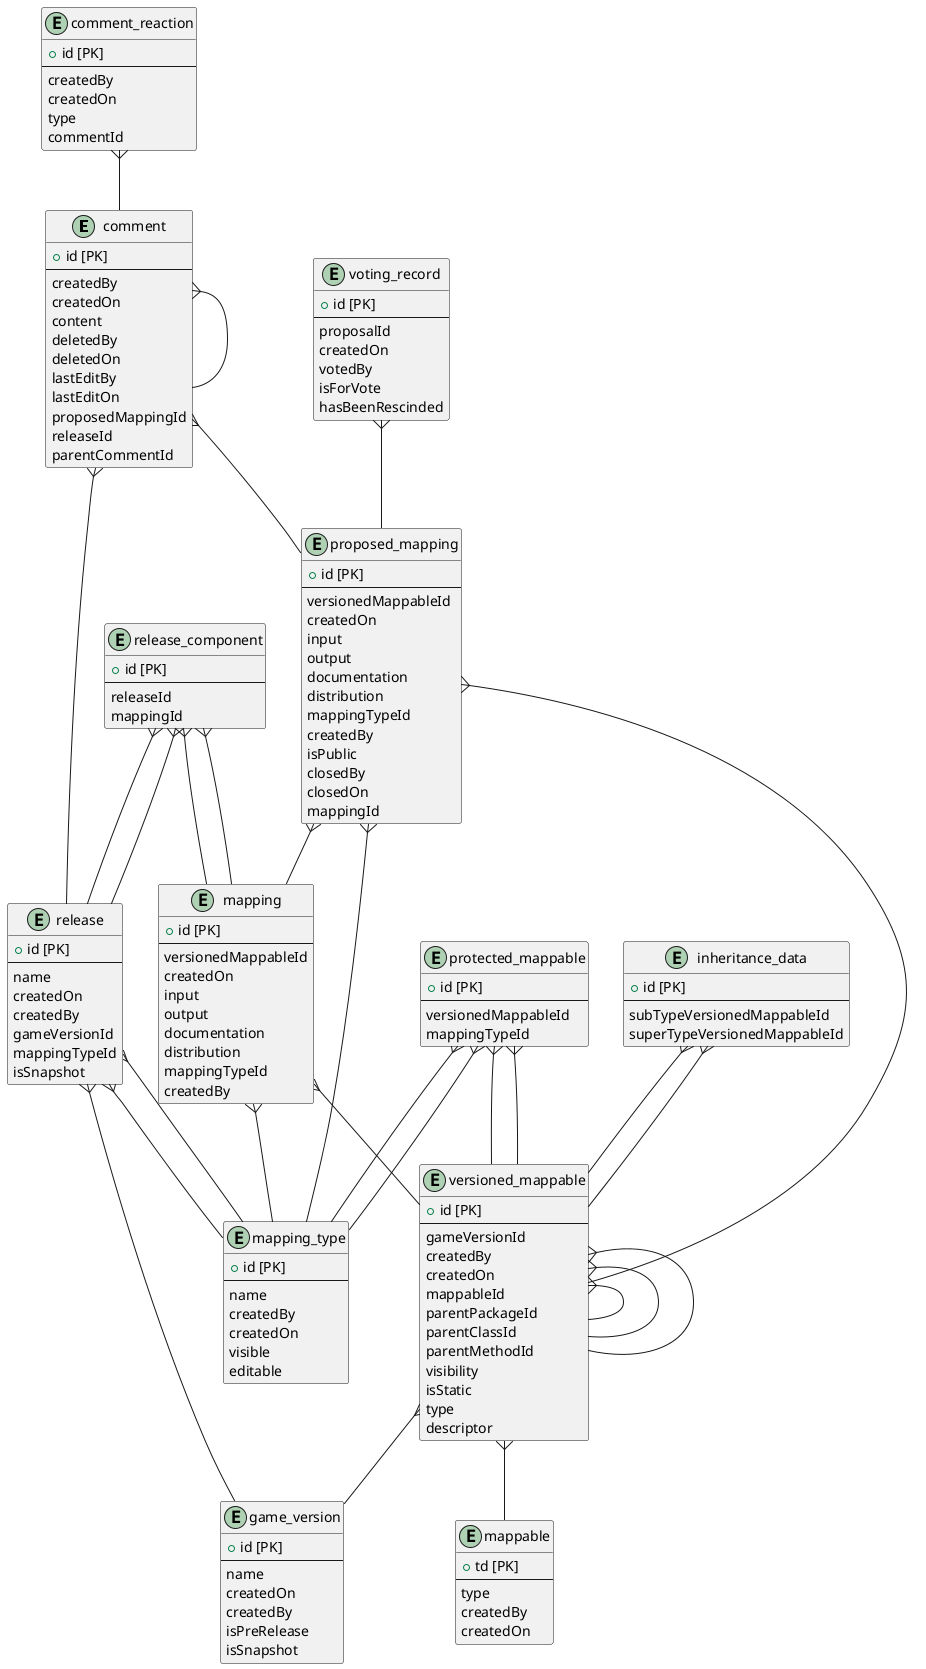 @startuml

entity "comment" {
  + id [PK]
  --
  createdBy
  createdOn
  content
  deletedBy
  deletedOn
  lastEditBy
  lastEditOn
  proposedMappingId
  releaseId
  parentCommentId
}

entity "comment_reaction" {
  + id [PK]
  --
  createdBy
  createdOn
  type
  commentId
}

entity "game_version" {
  + id [PK]
  --
  name
  createdOn
  createdBy
  isPreRelease
  isSnapshot
}

entity "inheritance_data" {
  + id [PK]
  --
  subTypeVersionedMappableId
  superTypeVersionedMappableId
}

entity "mappable" {
  + td [PK]
  --
  type
  createdBy
  createdOn
}

entity "mapping" {
  + id [PK]
  --
  versionedMappableId
  createdOn
  input
  output
  documentation
  distribution
  mappingTypeId
  createdBy
}

entity "mapping_type" {
  + id [PK]
  --
  name
  createdBy
  createdOn
  visible
  editable
}

entity "proposed_mapping" {
  + id [PK]
  --
  versionedMappableId
  createdOn
  input
  output
  documentation
  distribution
  mappingTypeId
  createdBy
  isPublic
  closedBy
  closedOn
  mappingId
}

entity "protected_mappable" {
  + id [PK]
  --
  versionedMappableId
  mappingTypeId
}

entity "release" {
  + id [PK]
  --
  name
  createdOn
  createdBy
  gameVersionId
  mappingTypeId
  isSnapshot
}

entity "release_component" {
  + id [PK]
  --
  releaseId
  mappingId
}

entity "versioned_mappable" {
  + id [PK]
  --
  gameVersionId
  createdBy
  createdOn
  mappableId
  parentPackageId
  parentClassId
  parentMethodId
  visibility
  isStatic
  type
  descriptor
}

entity "voting_record" {
  + id [PK]
  --
  proposalId
  createdOn
  votedBy
  isForVote
  hasBeenRescinded
}

 comment }-- comment

 comment }-- proposed_mapping

 comment }-- release

 comment_reaction }-- comment

 inheritance_data }-- versioned_mappable

 inheritance_data }-- versioned_mappable

 mapping }-- mapping_type

 mapping }-- versioned_mappable

 proposed_mapping }-- mapping

 proposed_mapping }-- mapping_type

 proposed_mapping }-- versioned_mappable

 protected_mappable }-- mapping_type

 protected_mappable }-- mapping_type

 protected_mappable }-- versioned_mappable

 protected_mappable }-- versioned_mappable

 release }-- game_version

 release }-- mapping_type

 release }-- mapping_type

 release_component }-- mapping

 release_component }-- mapping

 release_component }-- release

 release_component }-- release

 versioned_mappable }-- game_version

 versioned_mappable }-- mappable

 versioned_mappable }-- versioned_mappable

 versioned_mappable }-- versioned_mappable

 versioned_mappable }-- versioned_mappable

 voting_record }-- proposed_mapping
@enduml
